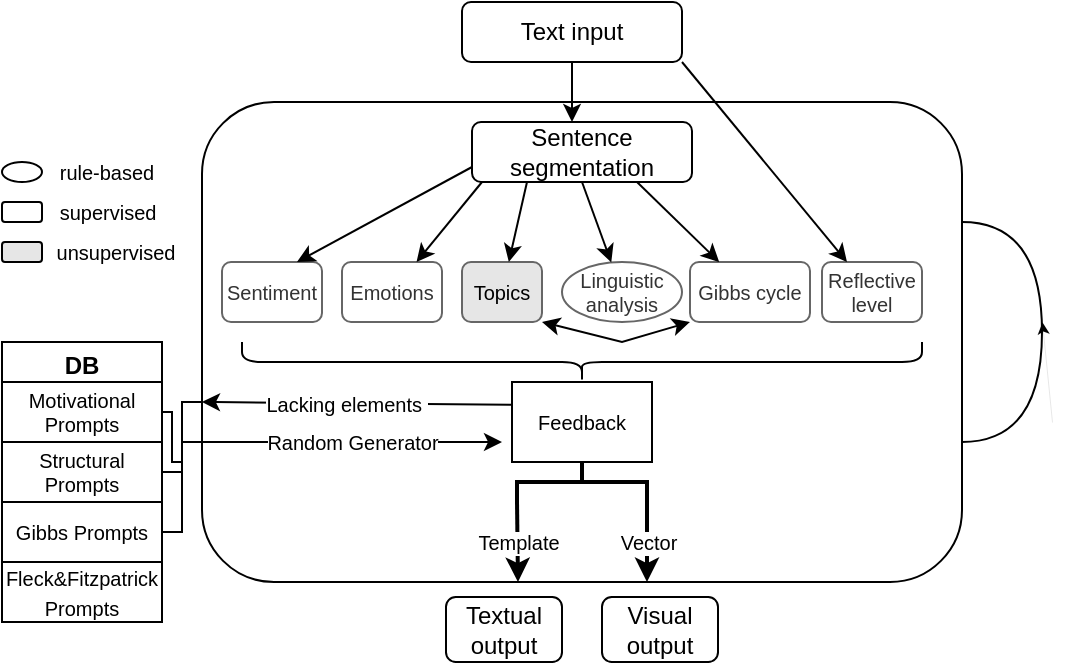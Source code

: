 <mxfile version="21.1.7" type="github">
  <diagram name="Page-1" id="71mnN-PuKCtRGTd7kYbZ">
    <mxGraphModel dx="830" dy="430" grid="1" gridSize="10" guides="1" tooltips="1" connect="1" arrows="1" fold="1" page="1" pageScale="1" pageWidth="827" pageHeight="1169" math="0" shadow="0">
      <root>
        <mxCell id="0" />
        <mxCell id="1" parent="0" />
        <mxCell id="m7d4Oc6UrYmVxNIomJw_-2" value="" style="rounded=1;whiteSpace=wrap;html=1;" parent="1" vertex="1">
          <mxGeometry x="170" y="230" width="380" height="240" as="geometry" />
        </mxCell>
        <mxCell id="m7d4Oc6UrYmVxNIomJw_-4" value="Sentiment" style="rounded=1;whiteSpace=wrap;html=1;fontSize=10;fillColor=#FFFFFF;fontColor=#333333;strokeColor=#666666;" parent="1" vertex="1">
          <mxGeometry x="180" y="310" width="50" height="30" as="geometry" />
        </mxCell>
        <mxCell id="m7d4Oc6UrYmVxNIomJw_-5" value="Emotions" style="rounded=1;whiteSpace=wrap;html=1;fontSize=10;fillColor=#FFFFFF;fontColor=#333333;strokeColor=#666666;" parent="1" vertex="1">
          <mxGeometry x="240" y="310" width="50" height="30" as="geometry" />
        </mxCell>
        <mxCell id="m7d4Oc6UrYmVxNIomJw_-6" value="Topics" style="rounded=1;whiteSpace=wrap;html=1;fontSize=10;fillColor=#E6E6E6;fillStyle=solid;strokeColor=#666666;" parent="1" vertex="1">
          <mxGeometry x="300" y="310" width="40" height="30" as="geometry" />
        </mxCell>
        <mxCell id="m7d4Oc6UrYmVxNIomJw_-7" value="Reflective level" style="rounded=1;whiteSpace=wrap;html=1;fontSize=10;fillColor=#FFFFFF;fontColor=#333333;strokeColor=#666666;" parent="1" vertex="1">
          <mxGeometry x="480" y="310" width="50" height="30" as="geometry" />
        </mxCell>
        <mxCell id="m7d4Oc6UrYmVxNIomJw_-8" value="Gibbs cycle" style="rounded=1;whiteSpace=wrap;html=1;fontSize=10;fillColor=#FFFFFF;fontColor=#333333;strokeColor=#666666;" parent="1" vertex="1">
          <mxGeometry x="414" y="310" width="60" height="30" as="geometry" />
        </mxCell>
        <mxCell id="m7d4Oc6UrYmVxNIomJw_-10" value="Linguistic analysis" style="ellipse;whiteSpace=wrap;html=1;fontSize=10;fillColor=#FFFFFF;strokeColor=#666666;fontColor=#333333;" parent="1" vertex="1">
          <mxGeometry x="350" y="310" width="60" height="30" as="geometry" />
        </mxCell>
        <mxCell id="-SDy-e20WYhgE3xbK_YL-1" value="Text input" style="rounded=1;whiteSpace=wrap;html=1;" vertex="1" parent="1">
          <mxGeometry x="300" y="180" width="110" height="30" as="geometry" />
        </mxCell>
        <mxCell id="-SDy-e20WYhgE3xbK_YL-3" value="" style="endArrow=classic;html=1;rounded=0;exitX=0.75;exitY=1;exitDx=0;exitDy=0;" edge="1" parent="1" source="m7d4Oc6UrYmVxNIomJw_-3" target="m7d4Oc6UrYmVxNIomJw_-8">
          <mxGeometry width="50" height="50" relative="1" as="geometry">
            <mxPoint x="390" y="330" as="sourcePoint" />
            <mxPoint x="440" y="280" as="targetPoint" />
          </mxGeometry>
        </mxCell>
        <mxCell id="-SDy-e20WYhgE3xbK_YL-4" value="" style="endArrow=classic;html=1;rounded=0;entryX=0.25;entryY=0;entryDx=0;entryDy=0;" edge="1" parent="1" target="m7d4Oc6UrYmVxNIomJw_-7">
          <mxGeometry width="50" height="50" relative="1" as="geometry">
            <mxPoint x="410" y="210" as="sourcePoint" />
            <mxPoint x="440" y="280" as="targetPoint" />
          </mxGeometry>
        </mxCell>
        <mxCell id="-SDy-e20WYhgE3xbK_YL-6" value="" style="endArrow=classic;html=1;rounded=0;exitX=0.25;exitY=1;exitDx=0;exitDy=0;" edge="1" parent="1" source="m7d4Oc6UrYmVxNIomJw_-3" target="m7d4Oc6UrYmVxNIomJw_-6">
          <mxGeometry width="50" height="50" relative="1" as="geometry">
            <mxPoint x="390" y="330" as="sourcePoint" />
            <mxPoint x="440" y="280" as="targetPoint" />
          </mxGeometry>
        </mxCell>
        <mxCell id="-SDy-e20WYhgE3xbK_YL-7" value="" style="endArrow=classic;html=1;rounded=0;" edge="1" parent="1" target="m7d4Oc6UrYmVxNIomJw_-5">
          <mxGeometry width="50" height="50" relative="1" as="geometry">
            <mxPoint x="310" y="270" as="sourcePoint" />
            <mxPoint x="440" y="280" as="targetPoint" />
          </mxGeometry>
        </mxCell>
        <mxCell id="-SDy-e20WYhgE3xbK_YL-8" value="" style="endArrow=classic;html=1;rounded=0;exitX=0;exitY=0.75;exitDx=0;exitDy=0;entryX=0.75;entryY=0;entryDx=0;entryDy=0;" edge="1" parent="1" source="m7d4Oc6UrYmVxNIomJw_-3" target="m7d4Oc6UrYmVxNIomJw_-4">
          <mxGeometry width="50" height="50" relative="1" as="geometry">
            <mxPoint x="390" y="330" as="sourcePoint" />
            <mxPoint x="440" y="280" as="targetPoint" />
          </mxGeometry>
        </mxCell>
        <mxCell id="m7d4Oc6UrYmVxNIomJw_-3" value="Sentence segmentation" style="rounded=1;whiteSpace=wrap;html=1;" parent="1" vertex="1">
          <mxGeometry x="305" y="240" width="110" height="30" as="geometry" />
        </mxCell>
        <mxCell id="-SDy-e20WYhgE3xbK_YL-9" value="" style="endArrow=classic;html=1;rounded=0;exitX=0.5;exitY=1;exitDx=0;exitDy=0;" edge="1" parent="1" source="m7d4Oc6UrYmVxNIomJw_-3" target="m7d4Oc6UrYmVxNIomJw_-10">
          <mxGeometry width="50" height="50" relative="1" as="geometry">
            <mxPoint x="390" y="330" as="sourcePoint" />
            <mxPoint x="440" y="280" as="targetPoint" />
          </mxGeometry>
        </mxCell>
        <mxCell id="-SDy-e20WYhgE3xbK_YL-12" value="" style="endArrow=classic;html=1;rounded=0;exitX=0.5;exitY=1;exitDx=0;exitDy=0;" edge="1" parent="1" source="-SDy-e20WYhgE3xbK_YL-1">
          <mxGeometry width="50" height="50" relative="1" as="geometry">
            <mxPoint x="370" y="350" as="sourcePoint" />
            <mxPoint x="355" y="240" as="targetPoint" />
          </mxGeometry>
        </mxCell>
        <mxCell id="-SDy-e20WYhgE3xbK_YL-24" value="" style="endArrow=classic;startArrow=classic;html=1;rounded=0;exitX=1;exitY=1;exitDx=0;exitDy=0;entryX=0;entryY=1;entryDx=0;entryDy=0;" edge="1" parent="1" source="m7d4Oc6UrYmVxNIomJw_-6" target="m7d4Oc6UrYmVxNIomJw_-8">
          <mxGeometry width="50" height="50" relative="1" as="geometry">
            <mxPoint x="290" y="420" as="sourcePoint" />
            <mxPoint x="340" y="370" as="targetPoint" />
            <Array as="points">
              <mxPoint x="380" y="350" />
            </Array>
          </mxGeometry>
        </mxCell>
        <mxCell id="-SDy-e20WYhgE3xbK_YL-29" value="" style="shape=curlyBracket;whiteSpace=wrap;html=1;rounded=1;labelPosition=left;verticalLabelPosition=middle;align=right;verticalAlign=middle;direction=north;" vertex="1" parent="1">
          <mxGeometry x="190" y="350" width="340" height="20" as="geometry" />
        </mxCell>
        <mxCell id="-SDy-e20WYhgE3xbK_YL-71" style="edgeStyle=elbowEdgeStyle;rounded=0;orthogonalLoop=1;jettySize=auto;html=1;startArrow=none;endArrow=none;exitX=1;exitY=0.5;exitDx=0;exitDy=0;" edge="1" parent="1" source="-SDy-e20WYhgE3xbK_YL-49">
          <mxGeometry relative="1" as="geometry">
            <mxPoint x="160" y="410" as="targetPoint" />
          </mxGeometry>
        </mxCell>
        <mxCell id="-SDy-e20WYhgE3xbK_YL-55" style="edgeStyle=elbowEdgeStyle;rounded=0;orthogonalLoop=1;jettySize=auto;html=1;startArrow=none;endArrow=none;" edge="1" parent="1" source="-SDy-e20WYhgE3xbK_YL-54">
          <mxGeometry relative="1" as="geometry">
            <mxPoint x="170" y="400" as="targetPoint" />
          </mxGeometry>
        </mxCell>
        <mxCell id="-SDy-e20WYhgE3xbK_YL-57" value="" style="edgeStyle=elbowEdgeStyle;rounded=0;orthogonalLoop=1;jettySize=auto;html=1;elbow=horizontal;startArrow=none;endArrow=none;" edge="1" parent="1" source="-SDy-e20WYhgE3xbK_YL-56">
          <mxGeometry relative="1" as="geometry">
            <mxPoint x="170" y="380" as="targetPoint" />
          </mxGeometry>
        </mxCell>
        <mxCell id="-SDy-e20WYhgE3xbK_YL-61" value="" style="endArrow=classic;html=1;rounded=0;" edge="1" parent="1">
          <mxGeometry relative="1" as="geometry">
            <mxPoint x="230" y="437.5" as="sourcePoint" />
            <mxPoint x="230" y="437.5" as="targetPoint" />
          </mxGeometry>
        </mxCell>
        <mxCell id="-SDy-e20WYhgE3xbK_YL-63" value="" style="endArrow=classic;html=1;rounded=0;exitX=0.009;exitY=0.406;exitDx=0;exitDy=0;exitPerimeter=0;" edge="1" parent="1">
          <mxGeometry relative="1" as="geometry">
            <mxPoint x="325.63" y="381.36" as="sourcePoint" />
            <mxPoint x="170" y="380" as="targetPoint" />
          </mxGeometry>
        </mxCell>
        <mxCell id="-SDy-e20WYhgE3xbK_YL-70" value="&lt;font style=&quot;font-size: 10px;&quot;&gt;Lacking elements&amp;nbsp;&lt;/font&gt;" style="edgeLabel;html=1;align=center;verticalAlign=middle;resizable=0;points=[];fontSize=10;" vertex="1" connectable="0" parent="-SDy-e20WYhgE3xbK_YL-63">
          <mxGeometry x="0.075" relative="1" as="geometry">
            <mxPoint as="offset" />
          </mxGeometry>
        </mxCell>
        <mxCell id="-SDy-e20WYhgE3xbK_YL-72" value="Feedback" style="rounded=0;whiteSpace=wrap;html=1;fontSize=10;" vertex="1" parent="1">
          <mxGeometry x="325" y="370" width="70" height="40" as="geometry" />
        </mxCell>
        <mxCell id="-SDy-e20WYhgE3xbK_YL-75" value="" style="endArrow=classic;html=1;rounded=0;" edge="1" parent="1">
          <mxGeometry relative="1" as="geometry">
            <mxPoint x="170" y="400" as="sourcePoint" />
            <mxPoint x="320" y="400" as="targetPoint" />
          </mxGeometry>
        </mxCell>
        <mxCell id="-SDy-e20WYhgE3xbK_YL-76" value="Random Generator" style="edgeLabel;resizable=0;html=1;align=center;verticalAlign=middle;fontSize=10;" connectable="0" vertex="1" parent="-SDy-e20WYhgE3xbK_YL-75">
          <mxGeometry relative="1" as="geometry" />
        </mxCell>
        <mxCell id="-SDy-e20WYhgE3xbK_YL-87" value="DB" style="swimlane;whiteSpace=wrap;html=1;" vertex="1" parent="1">
          <mxGeometry x="70" y="350" width="80" height="140" as="geometry" />
        </mxCell>
        <mxCell id="-SDy-e20WYhgE3xbK_YL-49" value="Motivational Prompts" style="whiteSpace=wrap;html=1;align=center;verticalAlign=middle;treeFolding=1;treeMoving=1;newEdgeStyle={&quot;edgeStyle&quot;:&quot;elbowEdgeStyle&quot;,&quot;startArrow&quot;:&quot;none&quot;,&quot;endArrow&quot;:&quot;none&quot;};fontSize=10;" vertex="1" parent="-SDy-e20WYhgE3xbK_YL-87">
          <mxGeometry y="20" width="80" height="30" as="geometry" />
        </mxCell>
        <mxCell id="-SDy-e20WYhgE3xbK_YL-52" style="edgeStyle=elbowEdgeStyle;rounded=0;orthogonalLoop=1;jettySize=auto;html=1;startArrow=none;endArrow=none;exitX=1;exitY=1;exitDx=0;exitDy=0;" edge="1" parent="-SDy-e20WYhgE3xbK_YL-87" source="-SDy-e20WYhgE3xbK_YL-49" target="-SDy-e20WYhgE3xbK_YL-49">
          <mxGeometry relative="1" as="geometry">
            <Array as="points">
              <mxPoint x="70" y="60" />
            </Array>
          </mxGeometry>
        </mxCell>
        <mxCell id="-SDy-e20WYhgE3xbK_YL-54" value="Structural Prompts" style="whiteSpace=wrap;html=1;align=center;verticalAlign=middle;treeFolding=1;treeMoving=1;newEdgeStyle={&quot;edgeStyle&quot;:&quot;elbowEdgeStyle&quot;,&quot;startArrow&quot;:&quot;none&quot;,&quot;endArrow&quot;:&quot;none&quot;};fontSize=10;" vertex="1" parent="-SDy-e20WYhgE3xbK_YL-87">
          <mxGeometry y="50" width="80" height="30" as="geometry" />
        </mxCell>
        <mxCell id="-SDy-e20WYhgE3xbK_YL-56" value="Gibbs Prompts" style="whiteSpace=wrap;html=1;align=center;verticalAlign=middle;treeFolding=1;treeMoving=1;newEdgeStyle={&quot;edgeStyle&quot;:&quot;elbowEdgeStyle&quot;,&quot;startArrow&quot;:&quot;none&quot;,&quot;endArrow&quot;:&quot;none&quot;};fontSize=10;" vertex="1" parent="-SDy-e20WYhgE3xbK_YL-87">
          <mxGeometry y="80" width="80" height="30" as="geometry" />
        </mxCell>
        <mxCell id="-SDy-e20WYhgE3xbK_YL-90" value="&lt;font style=&quot;font-size: 10px;&quot;&gt;Fleck&amp;amp;Fitzpatrick&lt;/font&gt;&lt;br style=&quot;border-color: var(--border-color); font-size: 10px;&quot;&gt;&lt;span style=&quot;font-size: 10px;&quot;&gt;Prompts&lt;/span&gt;" style="rounded=0;whiteSpace=wrap;html=1;" vertex="1" parent="-SDy-e20WYhgE3xbK_YL-87">
          <mxGeometry y="110" width="80" height="30" as="geometry" />
        </mxCell>
        <mxCell id="-SDy-e20WYhgE3xbK_YL-93" value="Textual output" style="rounded=1;whiteSpace=wrap;html=1;" vertex="1" parent="1">
          <mxGeometry x="292" y="477.5" width="58" height="32.5" as="geometry" />
        </mxCell>
        <mxCell id="-SDy-e20WYhgE3xbK_YL-94" value="" style="strokeWidth=2;html=1;shape=mxgraph.flowchart.annotation_2;align=left;labelPosition=right;pointerEvents=1;direction=south;" vertex="1" parent="1">
          <mxGeometry x="327.5" y="410" width="65" height="20" as="geometry" />
        </mxCell>
        <mxCell id="-SDy-e20WYhgE3xbK_YL-96" value="" style="endArrow=classic;html=1;rounded=0;exitX=1;exitY=1;exitDx=0;exitDy=0;exitPerimeter=0;strokeWidth=2;" edge="1" parent="1" source="-SDy-e20WYhgE3xbK_YL-94">
          <mxGeometry relative="1" as="geometry">
            <mxPoint x="310" y="420" as="sourcePoint" />
            <mxPoint x="328" y="470" as="targetPoint" />
            <Array as="points" />
          </mxGeometry>
        </mxCell>
        <mxCell id="-SDy-e20WYhgE3xbK_YL-97" value="Template" style="edgeLabel;resizable=0;html=1;align=center;verticalAlign=middle;fontSize=10;" connectable="0" vertex="1" parent="-SDy-e20WYhgE3xbK_YL-96">
          <mxGeometry relative="1" as="geometry" />
        </mxCell>
        <mxCell id="-SDy-e20WYhgE3xbK_YL-98" value="" style="endArrow=classic;html=1;rounded=0;exitX=1;exitY=1;exitDx=0;exitDy=0;exitPerimeter=0;spacing=5;spacingLeft=2;strokeWidth=2;" edge="1" parent="1">
          <mxGeometry relative="1" as="geometry">
            <mxPoint x="392.5" y="430" as="sourcePoint" />
            <mxPoint x="392.5" y="470" as="targetPoint" />
            <Array as="points" />
          </mxGeometry>
        </mxCell>
        <mxCell id="-SDy-e20WYhgE3xbK_YL-99" value="Vector" style="edgeLabel;resizable=0;html=1;align=center;verticalAlign=middle;fontSize=10;" connectable="0" vertex="1" parent="-SDy-e20WYhgE3xbK_YL-98">
          <mxGeometry relative="1" as="geometry" />
        </mxCell>
        <mxCell id="-SDy-e20WYhgE3xbK_YL-101" value="Visual output" style="rounded=1;whiteSpace=wrap;html=1;" vertex="1" parent="1">
          <mxGeometry x="370" y="477.5" width="58" height="32.5" as="geometry" />
        </mxCell>
        <mxCell id="-SDy-e20WYhgE3xbK_YL-102" value="" style="shape=requiredInterface;html=1;verticalLabelPosition=bottom;sketch=0;" vertex="1" parent="1">
          <mxGeometry x="550" y="290" width="40" height="110" as="geometry" />
        </mxCell>
        <mxCell id="-SDy-e20WYhgE3xbK_YL-105" value="" style="endArrow=classic;startArrow=none;html=1;rounded=0;strokeWidth=0;startFill=0;jumpSize=2;shadow=0;" edge="1" parent="1">
          <mxGeometry width="50" height="50" relative="1" as="geometry">
            <mxPoint x="595" y="390" as="sourcePoint" />
            <mxPoint x="590" y="340" as="targetPoint" />
          </mxGeometry>
        </mxCell>
        <mxCell id="-SDy-e20WYhgE3xbK_YL-112" value="" style="ellipse;whiteSpace=wrap;html=1;fillColor=#FFFFFF;" vertex="1" parent="1">
          <mxGeometry x="70" y="260" width="20" height="10" as="geometry" />
        </mxCell>
        <mxCell id="-SDy-e20WYhgE3xbK_YL-113" value="" style="rounded=1;whiteSpace=wrap;html=1;fillColor=#FFFFFF;" vertex="1" parent="1">
          <mxGeometry x="70" y="280" width="20" height="10" as="geometry" />
        </mxCell>
        <mxCell id="-SDy-e20WYhgE3xbK_YL-115" value="" style="rounded=1;whiteSpace=wrap;html=1;fillColor=#e6e6e6;" vertex="1" parent="1">
          <mxGeometry x="70" y="300" width="20" height="10" as="geometry" />
        </mxCell>
        <mxCell id="-SDy-e20WYhgE3xbK_YL-116" value="unsupervised" style="text;html=1;strokeColor=none;fillColor=none;align=center;verticalAlign=middle;whiteSpace=wrap;rounded=0;fontSize=10;" vertex="1" parent="1">
          <mxGeometry x="102.5" y="300" width="47.5" height="10" as="geometry" />
        </mxCell>
        <mxCell id="-SDy-e20WYhgE3xbK_YL-118" value="supervised" style="text;html=1;strokeColor=none;fillColor=none;align=center;verticalAlign=middle;whiteSpace=wrap;rounded=0;fontSize=10;" vertex="1" parent="1">
          <mxGeometry x="107.5" y="280" width="30" height="10" as="geometry" />
        </mxCell>
        <mxCell id="-SDy-e20WYhgE3xbK_YL-120" value="rule-based" style="text;html=1;strokeColor=none;fillColor=none;align=center;verticalAlign=middle;whiteSpace=wrap;rounded=0;fontSize=10;" vertex="1" parent="1">
          <mxGeometry x="95" y="260" width="55" height="10" as="geometry" />
        </mxCell>
      </root>
    </mxGraphModel>
  </diagram>
</mxfile>
